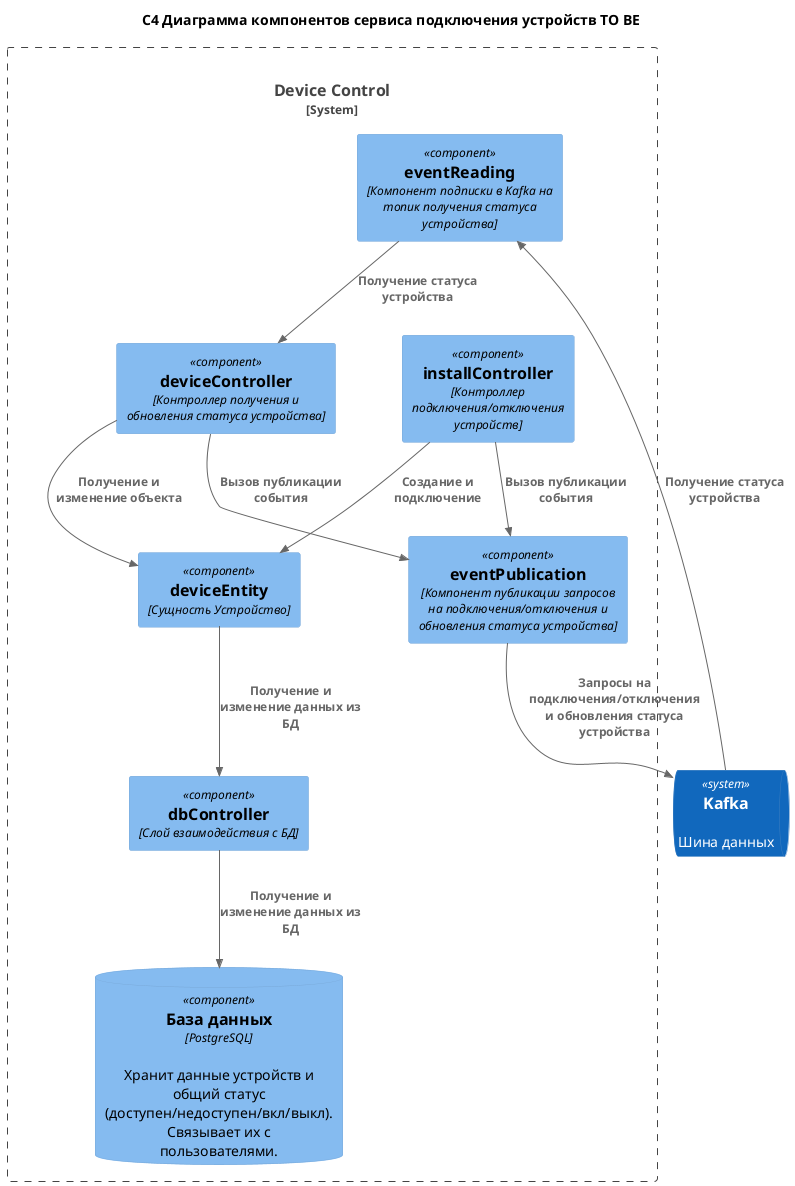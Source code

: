 @startuml
!include <C4/C4_Component>
!include <C4/C4_Container>

title C4 Диаграмма компонентов сервиса подключения устройств TO BE

System_Boundary(deviceControl, "Device Control", "Any", "Сервис подключения устройств"){
  Component(deviceEntity, "deviceEntity", "Сущность Устройство")
  Component(installController, "installController", "Контроллер подключения/отключения устройств")
  Component(deviceController, "deviceController", "Контроллер получения и обновления статуса устройства")
  Component(eventPublication, "eventPublication", "Компонент публикации запросов на подключения/отключения и обновления статуса устройства")
  Component(eventReading, "eventReading", "Компонент подписки в Kafka на топик получения статуса устройства")
  Component(dbController, "dbController", "Слой взаимодействия с БД")
  ComponentDb(dbDeviceControl, "База данных", "PostgreSQL", "Хранит данные устройств и общий статус (доступен/недоступен/вкл/выкл). Связывает их с пользователями.")


  Rel(installController, deviceEntity, "Создание и подключение")
  Rel(deviceController, deviceEntity, "Получение и изменение объекта")

  Rel(deviceEntity, dbController, "Получение и изменение данных из БД")  
  Rel(dbController, dbDeviceControl, "Получение и изменение данных из БД")

  Rel(installController, eventPublication, "Вызов публикации события")
  Rel(deviceController, eventPublication, "Вызов публикации события")
  Rel(eventReading, deviceController, "Получение статуса устройства")
}

  SystemQueue(eventBus, "Kafka", "Шина данных")
  Rel(eventPublication, eventBus, "Запросы на подключения/отключения и обновления статуса устройства")
  Rel(eventBus, eventReading, "Получение статуса устройства")

@enduml